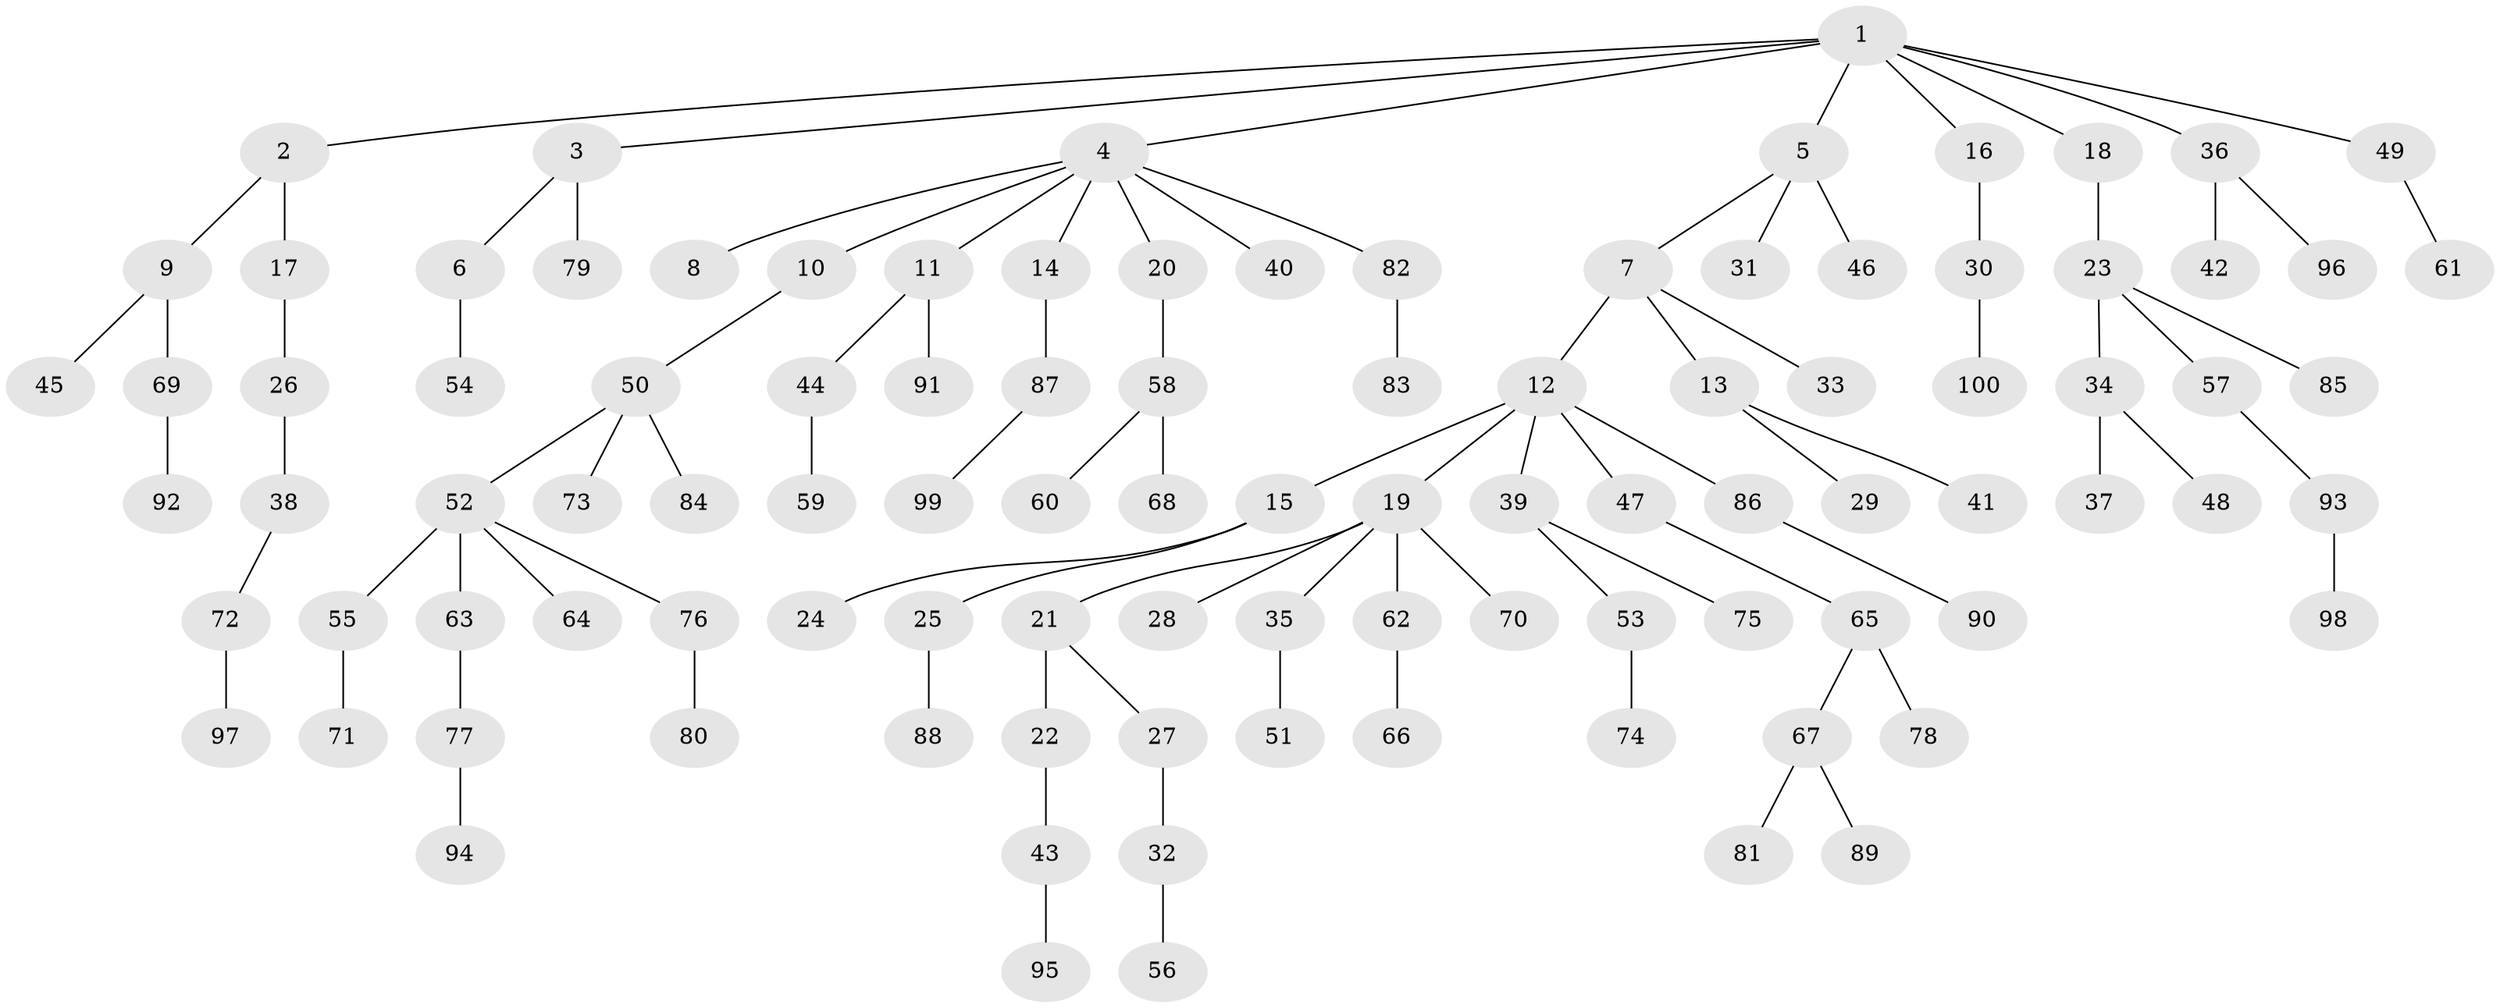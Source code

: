 // Generated by graph-tools (version 1.1) at 2025/38/02/21/25 10:38:55]
// undirected, 100 vertices, 99 edges
graph export_dot {
graph [start="1"]
  node [color=gray90,style=filled];
  1;
  2;
  3;
  4;
  5;
  6;
  7;
  8;
  9;
  10;
  11;
  12;
  13;
  14;
  15;
  16;
  17;
  18;
  19;
  20;
  21;
  22;
  23;
  24;
  25;
  26;
  27;
  28;
  29;
  30;
  31;
  32;
  33;
  34;
  35;
  36;
  37;
  38;
  39;
  40;
  41;
  42;
  43;
  44;
  45;
  46;
  47;
  48;
  49;
  50;
  51;
  52;
  53;
  54;
  55;
  56;
  57;
  58;
  59;
  60;
  61;
  62;
  63;
  64;
  65;
  66;
  67;
  68;
  69;
  70;
  71;
  72;
  73;
  74;
  75;
  76;
  77;
  78;
  79;
  80;
  81;
  82;
  83;
  84;
  85;
  86;
  87;
  88;
  89;
  90;
  91;
  92;
  93;
  94;
  95;
  96;
  97;
  98;
  99;
  100;
  1 -- 2;
  1 -- 3;
  1 -- 4;
  1 -- 5;
  1 -- 16;
  1 -- 18;
  1 -- 36;
  1 -- 49;
  2 -- 9;
  2 -- 17;
  3 -- 6;
  3 -- 79;
  4 -- 8;
  4 -- 10;
  4 -- 11;
  4 -- 14;
  4 -- 20;
  4 -- 40;
  4 -- 82;
  5 -- 7;
  5 -- 31;
  5 -- 46;
  6 -- 54;
  7 -- 12;
  7 -- 13;
  7 -- 33;
  9 -- 45;
  9 -- 69;
  10 -- 50;
  11 -- 44;
  11 -- 91;
  12 -- 15;
  12 -- 19;
  12 -- 39;
  12 -- 47;
  12 -- 86;
  13 -- 29;
  13 -- 41;
  14 -- 87;
  15 -- 24;
  15 -- 25;
  16 -- 30;
  17 -- 26;
  18 -- 23;
  19 -- 21;
  19 -- 28;
  19 -- 35;
  19 -- 62;
  19 -- 70;
  20 -- 58;
  21 -- 22;
  21 -- 27;
  22 -- 43;
  23 -- 34;
  23 -- 57;
  23 -- 85;
  25 -- 88;
  26 -- 38;
  27 -- 32;
  30 -- 100;
  32 -- 56;
  34 -- 37;
  34 -- 48;
  35 -- 51;
  36 -- 42;
  36 -- 96;
  38 -- 72;
  39 -- 53;
  39 -- 75;
  43 -- 95;
  44 -- 59;
  47 -- 65;
  49 -- 61;
  50 -- 52;
  50 -- 73;
  50 -- 84;
  52 -- 55;
  52 -- 63;
  52 -- 64;
  52 -- 76;
  53 -- 74;
  55 -- 71;
  57 -- 93;
  58 -- 60;
  58 -- 68;
  62 -- 66;
  63 -- 77;
  65 -- 67;
  65 -- 78;
  67 -- 81;
  67 -- 89;
  69 -- 92;
  72 -- 97;
  76 -- 80;
  77 -- 94;
  82 -- 83;
  86 -- 90;
  87 -- 99;
  93 -- 98;
}
